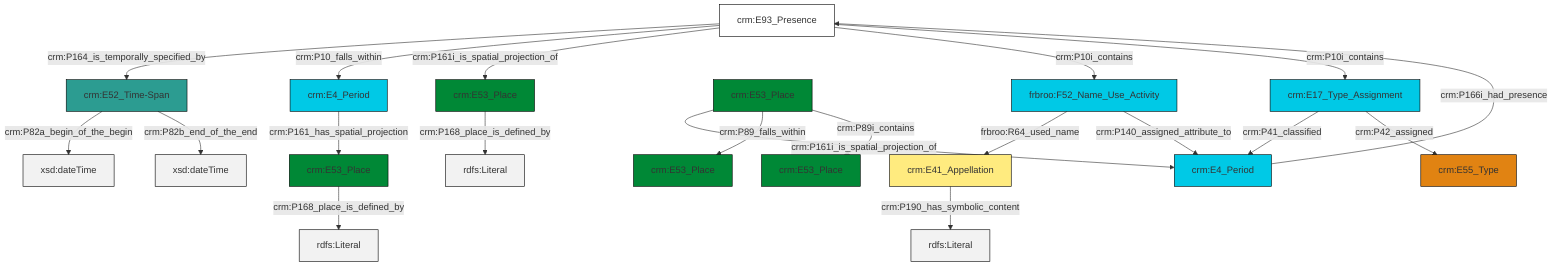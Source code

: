graph TD
classDef Literal fill:#f2f2f2,stroke:#000000;
classDef CRM_Entity fill:#FFFFFF,stroke:#000000;
classDef Temporal_Entity fill:#00C9E6, stroke:#000000;
classDef Type fill:#E18312, stroke:#000000;
classDef Time-Span fill:#2C9C91, stroke:#000000;
classDef Appellation fill:#FFEB7F, stroke:#000000;
classDef Place fill:#008836, stroke:#000000;
classDef Persistent_Item fill:#B266B2, stroke:#000000;
classDef Conceptual_Object fill:#FFD700, stroke:#000000;
classDef Physical_Thing fill:#D2B48C, stroke:#000000;
classDef Actor fill:#f58aad, stroke:#000000;
classDef PC_Classes fill:#4ce600, stroke:#000000;
classDef Multi fill:#cccccc,stroke:#000000;

0["crm:E4_Period"]:::Temporal_Entity -->|crm:P161_has_spatial_projection| 1["crm:E53_Place"]:::Place
1["crm:E53_Place"]:::Place -->|crm:P168_place_is_defined_by| 2[rdfs:Literal]:::Literal
3["crm:E93_Presence"]:::CRM_Entity -->|crm:P164_is_temporally_specified_by| 4["crm:E52_Time-Span"]:::Time-Span
4["crm:E52_Time-Span"]:::Time-Span -->|crm:P82a_begin_of_the_begin| 7[xsd:dateTime]:::Literal
5["crm:E53_Place"]:::Place -->|crm:P168_place_is_defined_by| 8[rdfs:Literal]:::Literal
11["crm:E17_Type_Assignment"]:::Temporal_Entity -->|crm:P41_classified| 12["crm:E4_Period"]:::Temporal_Entity
4["crm:E52_Time-Span"]:::Time-Span -->|crm:P82b_end_of_the_end| 13[xsd:dateTime]:::Literal
9["crm:E53_Place"]:::Place -->|crm:P161i_is_spatial_projection_of| 12["crm:E4_Period"]:::Temporal_Entity
12["crm:E4_Period"]:::Temporal_Entity -->|crm:P166i_had_presence| 3["crm:E93_Presence"]:::CRM_Entity
15["frbroo:F52_Name_Use_Activity"]:::Temporal_Entity -->|frbroo:R64_used_name| 16["crm:E41_Appellation"]:::Appellation
3["crm:E93_Presence"]:::CRM_Entity -->|crm:P10_falls_within| 0["crm:E4_Period"]:::Temporal_Entity
3["crm:E93_Presence"]:::CRM_Entity -->|crm:P161i_is_spatial_projection_of| 5["crm:E53_Place"]:::Place
9["crm:E53_Place"]:::Place -->|crm:P89_falls_within| 18["crm:E53_Place"]:::Place
9["crm:E53_Place"]:::Place -->|crm:P89i_contains| 19["crm:E53_Place"]:::Place
11["crm:E17_Type_Assignment"]:::Temporal_Entity -->|crm:P42_assigned| 22["crm:E55_Type"]:::Type
3["crm:E93_Presence"]:::CRM_Entity -->|crm:P10i_contains| 15["frbroo:F52_Name_Use_Activity"]:::Temporal_Entity
15["frbroo:F52_Name_Use_Activity"]:::Temporal_Entity -->|crm:P140_assigned_attribute_to| 12["crm:E4_Period"]:::Temporal_Entity
16["crm:E41_Appellation"]:::Appellation -->|crm:P190_has_symbolic_content| 30[rdfs:Literal]:::Literal
3["crm:E93_Presence"]:::CRM_Entity -->|crm:P10i_contains| 11["crm:E17_Type_Assignment"]:::Temporal_Entity